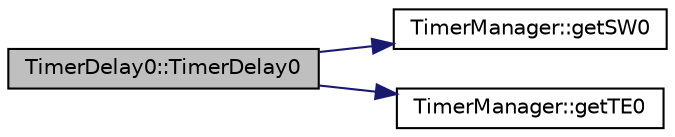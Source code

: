 digraph G
{
  edge [fontname="Helvetica",fontsize="10",labelfontname="Helvetica",labelfontsize="10"];
  node [fontname="Helvetica",fontsize="10",shape=record];
  rankdir=LR;
  Node1 [label="TimerDelay0::TimerDelay0",height=0.2,width=0.4,color="black", fillcolor="grey75", style="filled" fontcolor="black"];
  Node1 -> Node2 [color="midnightblue",fontsize="10",style="solid",fontname="Helvetica"];
  Node2 [label="TimerManager::getSW0",height=0.2,width=0.4,color="black", fillcolor="white", style="filled",URL="$class_timer_manager.html#aacea00e8eb68b6476171a78f4616dd88"];
  Node1 -> Node3 [color="midnightblue",fontsize="10",style="solid",fontname="Helvetica"];
  Node3 [label="TimerManager::getTE0",height=0.2,width=0.4,color="black", fillcolor="white", style="filled",URL="$class_timer_manager.html#a39dd3307b16b8c3d08a6c13e21633cba"];
}
